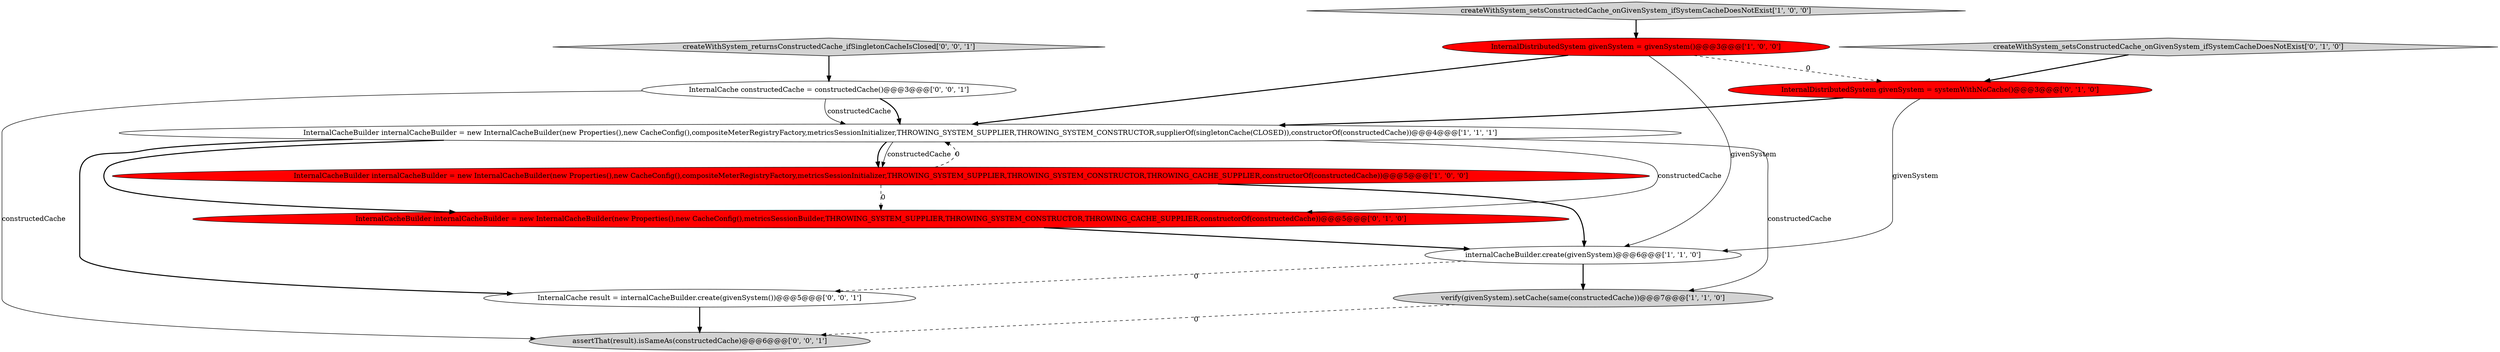 digraph {
0 [style = filled, label = "InternalCacheBuilder internalCacheBuilder = new InternalCacheBuilder(new Properties(),new CacheConfig(),compositeMeterRegistryFactory,metricsSessionInitializer,THROWING_SYSTEM_SUPPLIER,THROWING_SYSTEM_CONSTRUCTOR,supplierOf(singletonCache(CLOSED)),constructorOf(constructedCache))@@@4@@@['1', '1', '1']", fillcolor = white, shape = ellipse image = "AAA0AAABBB1BBB"];
5 [style = filled, label = "InternalDistributedSystem givenSystem = givenSystem()@@@3@@@['1', '0', '0']", fillcolor = red, shape = ellipse image = "AAA1AAABBB1BBB"];
7 [style = filled, label = "InternalDistributedSystem givenSystem = systemWithNoCache()@@@3@@@['0', '1', '0']", fillcolor = red, shape = ellipse image = "AAA1AAABBB2BBB"];
9 [style = filled, label = "InternalCache result = internalCacheBuilder.create(givenSystem())@@@5@@@['0', '0', '1']", fillcolor = white, shape = ellipse image = "AAA0AAABBB3BBB"];
4 [style = filled, label = "internalCacheBuilder.create(givenSystem)@@@6@@@['1', '1', '0']", fillcolor = white, shape = ellipse image = "AAA0AAABBB1BBB"];
11 [style = filled, label = "assertThat(result).isSameAs(constructedCache)@@@6@@@['0', '0', '1']", fillcolor = lightgray, shape = ellipse image = "AAA0AAABBB3BBB"];
6 [style = filled, label = "InternalCacheBuilder internalCacheBuilder = new InternalCacheBuilder(new Properties(),new CacheConfig(),metricsSessionBuilder,THROWING_SYSTEM_SUPPLIER,THROWING_SYSTEM_CONSTRUCTOR,THROWING_CACHE_SUPPLIER,constructorOf(constructedCache))@@@5@@@['0', '1', '0']", fillcolor = red, shape = ellipse image = "AAA1AAABBB2BBB"];
1 [style = filled, label = "InternalCacheBuilder internalCacheBuilder = new InternalCacheBuilder(new Properties(),new CacheConfig(),compositeMeterRegistryFactory,metricsSessionInitializer,THROWING_SYSTEM_SUPPLIER,THROWING_SYSTEM_CONSTRUCTOR,THROWING_CACHE_SUPPLIER,constructorOf(constructedCache))@@@5@@@['1', '0', '0']", fillcolor = red, shape = ellipse image = "AAA1AAABBB1BBB"];
12 [style = filled, label = "InternalCache constructedCache = constructedCache()@@@3@@@['0', '0', '1']", fillcolor = white, shape = ellipse image = "AAA0AAABBB3BBB"];
10 [style = filled, label = "createWithSystem_returnsConstructedCache_ifSingletonCacheIsClosed['0', '0', '1']", fillcolor = lightgray, shape = diamond image = "AAA0AAABBB3BBB"];
3 [style = filled, label = "verify(givenSystem).setCache(same(constructedCache))@@@7@@@['1', '1', '0']", fillcolor = lightgray, shape = ellipse image = "AAA0AAABBB1BBB"];
8 [style = filled, label = "createWithSystem_setsConstructedCache_onGivenSystem_ifSystemCacheDoesNotExist['0', '1', '0']", fillcolor = lightgray, shape = diamond image = "AAA0AAABBB2BBB"];
2 [style = filled, label = "createWithSystem_setsConstructedCache_onGivenSystem_ifSystemCacheDoesNotExist['1', '0', '0']", fillcolor = lightgray, shape = diamond image = "AAA0AAABBB1BBB"];
4->3 [style = bold, label=""];
1->4 [style = bold, label=""];
0->9 [style = bold, label=""];
9->11 [style = bold, label=""];
5->4 [style = solid, label="givenSystem"];
0->6 [style = bold, label=""];
7->0 [style = bold, label=""];
0->3 [style = solid, label="constructedCache"];
12->0 [style = bold, label=""];
8->7 [style = bold, label=""];
7->4 [style = solid, label="givenSystem"];
6->4 [style = bold, label=""];
4->9 [style = dashed, label="0"];
12->0 [style = solid, label="constructedCache"];
5->0 [style = bold, label=""];
10->12 [style = bold, label=""];
1->6 [style = dashed, label="0"];
0->1 [style = bold, label=""];
12->11 [style = solid, label="constructedCache"];
0->6 [style = solid, label="constructedCache"];
1->0 [style = dashed, label="0"];
5->7 [style = dashed, label="0"];
0->1 [style = solid, label="constructedCache"];
3->11 [style = dashed, label="0"];
2->5 [style = bold, label=""];
}
